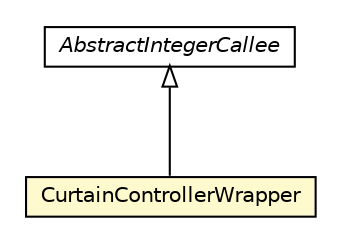 #!/usr/local/bin/dot
#
# Class diagram 
# Generated by UMLGraph version R5_6-24-gf6e263 (http://www.umlgraph.org/)
#

digraph G {
	edge [fontname="Helvetica",fontsize=10,labelfontname="Helvetica",labelfontsize=10];
	node [fontname="Helvetica",fontsize=10,shape=plaintext];
	nodesep=0.25;
	ranksep=0.5;
	// org.universAAL.lddi.smarthome.exporter.devices.AbstractIntegerCallee
	c3297574 [label=<<table title="org.universAAL.lddi.smarthome.exporter.devices.AbstractIntegerCallee" border="0" cellborder="1" cellspacing="0" cellpadding="2" port="p" href="./AbstractIntegerCallee.html">
		<tr><td><table border="0" cellspacing="0" cellpadding="1">
<tr><td align="center" balign="center"><font face="Helvetica-Oblique"> AbstractIntegerCallee </font></td></tr>
		</table></td></tr>
		</table>>, URL="./AbstractIntegerCallee.html", fontname="Helvetica", fontcolor="black", fontsize=10.0];
	// org.universAAL.lddi.smarthome.exporter.devices.CurtainControllerWrapper
	c3297578 [label=<<table title="org.universAAL.lddi.smarthome.exporter.devices.CurtainControllerWrapper" border="0" cellborder="1" cellspacing="0" cellpadding="2" port="p" bgcolor="lemonChiffon" href="./CurtainControllerWrapper.html">
		<tr><td><table border="0" cellspacing="0" cellpadding="1">
<tr><td align="center" balign="center"> CurtainControllerWrapper </td></tr>
		</table></td></tr>
		</table>>, URL="./CurtainControllerWrapper.html", fontname="Helvetica", fontcolor="black", fontsize=10.0];
	//org.universAAL.lddi.smarthome.exporter.devices.CurtainControllerWrapper extends org.universAAL.lddi.smarthome.exporter.devices.AbstractIntegerCallee
	c3297574:p -> c3297578:p [dir=back,arrowtail=empty];
}

